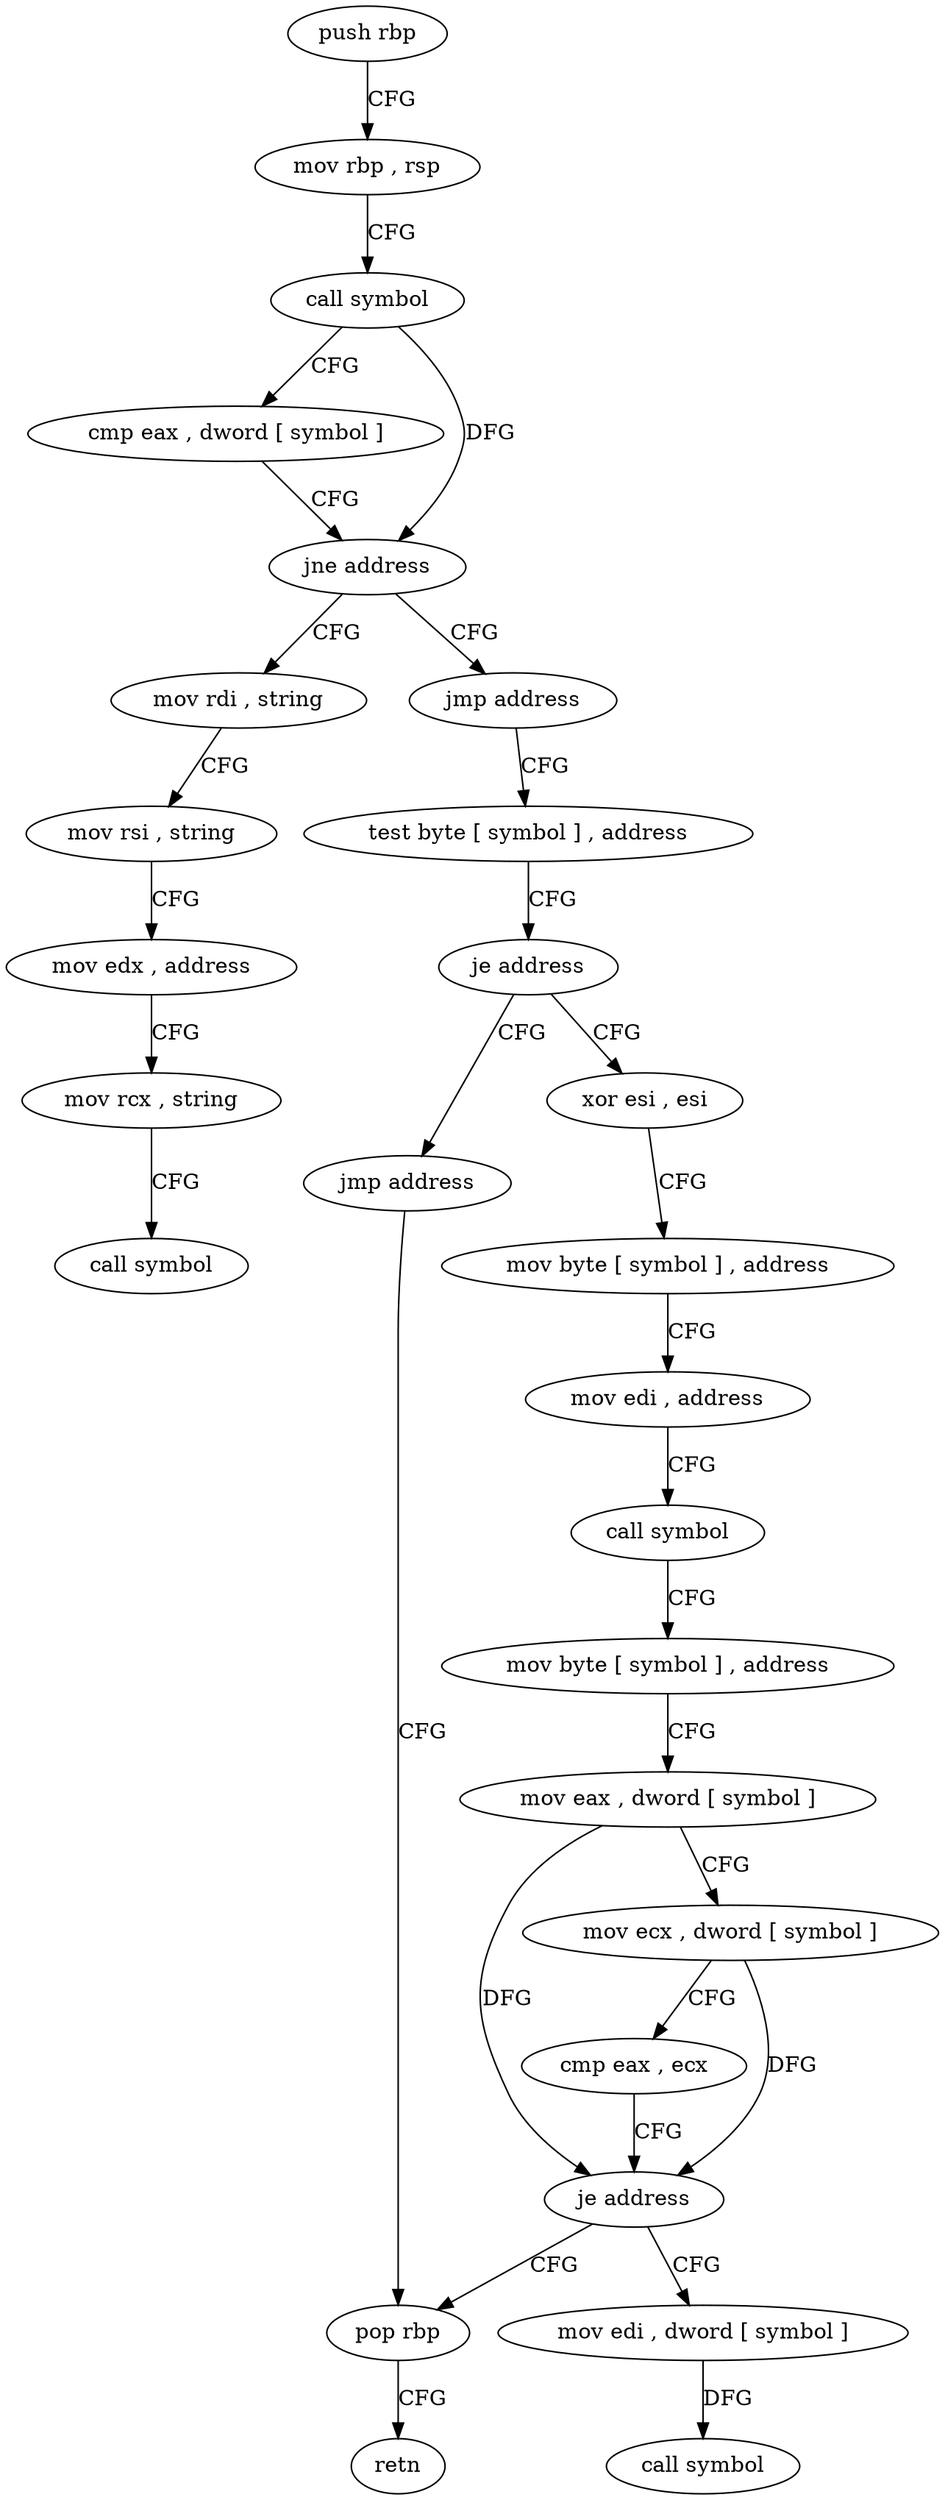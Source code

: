 digraph "func" {
"4208416" [label = "push rbp" ]
"4208417" [label = "mov rbp , rsp" ]
"4208420" [label = "call symbol" ]
"4208425" [label = "cmp eax , dword [ symbol ]" ]
"4208432" [label = "jne address" ]
"4208443" [label = "mov rdi , string" ]
"4208438" [label = "jmp address" ]
"4208453" [label = "mov rsi , string" ]
"4208463" [label = "mov edx , address" ]
"4208468" [label = "mov rcx , string" ]
"4208478" [label = "call symbol" ]
"4208483" [label = "test byte [ symbol ] , address" ]
"4208491" [label = "je address" ]
"4208502" [label = "xor esi , esi" ]
"4208497" [label = "jmp address" ]
"4208504" [label = "mov byte [ symbol ] , address" ]
"4208512" [label = "mov edi , address" ]
"4208517" [label = "call symbol" ]
"4208522" [label = "mov byte [ symbol ] , address" ]
"4208530" [label = "mov eax , dword [ symbol ]" ]
"4208537" [label = "mov ecx , dword [ symbol ]" ]
"4208544" [label = "cmp eax , ecx" ]
"4208546" [label = "je address" ]
"4208564" [label = "pop rbp" ]
"4208552" [label = "mov edi , dword [ symbol ]" ]
"4208565" [label = "retn" ]
"4208559" [label = "call symbol" ]
"4208416" -> "4208417" [ label = "CFG" ]
"4208417" -> "4208420" [ label = "CFG" ]
"4208420" -> "4208425" [ label = "CFG" ]
"4208420" -> "4208432" [ label = "DFG" ]
"4208425" -> "4208432" [ label = "CFG" ]
"4208432" -> "4208443" [ label = "CFG" ]
"4208432" -> "4208438" [ label = "CFG" ]
"4208443" -> "4208453" [ label = "CFG" ]
"4208438" -> "4208483" [ label = "CFG" ]
"4208453" -> "4208463" [ label = "CFG" ]
"4208463" -> "4208468" [ label = "CFG" ]
"4208468" -> "4208478" [ label = "CFG" ]
"4208483" -> "4208491" [ label = "CFG" ]
"4208491" -> "4208502" [ label = "CFG" ]
"4208491" -> "4208497" [ label = "CFG" ]
"4208502" -> "4208504" [ label = "CFG" ]
"4208497" -> "4208564" [ label = "CFG" ]
"4208504" -> "4208512" [ label = "CFG" ]
"4208512" -> "4208517" [ label = "CFG" ]
"4208517" -> "4208522" [ label = "CFG" ]
"4208522" -> "4208530" [ label = "CFG" ]
"4208530" -> "4208537" [ label = "CFG" ]
"4208530" -> "4208546" [ label = "DFG" ]
"4208537" -> "4208544" [ label = "CFG" ]
"4208537" -> "4208546" [ label = "DFG" ]
"4208544" -> "4208546" [ label = "CFG" ]
"4208546" -> "4208564" [ label = "CFG" ]
"4208546" -> "4208552" [ label = "CFG" ]
"4208564" -> "4208565" [ label = "CFG" ]
"4208552" -> "4208559" [ label = "DFG" ]
}
